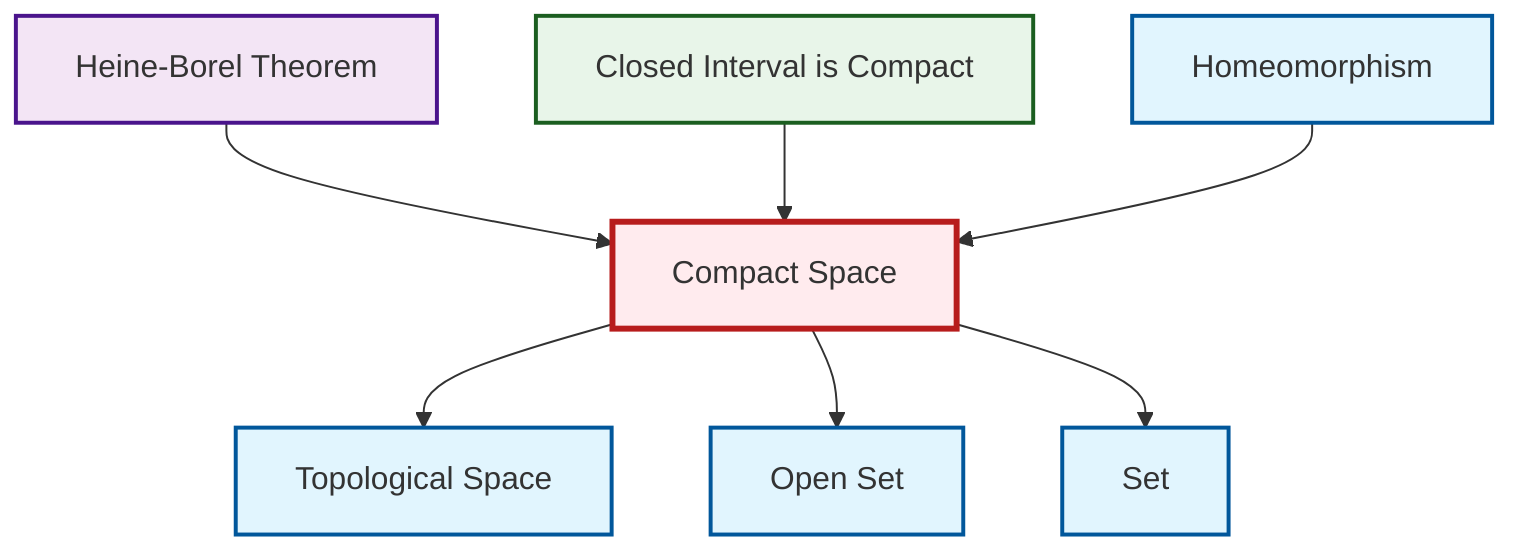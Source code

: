 graph TD
    classDef definition fill:#e1f5fe,stroke:#01579b,stroke-width:2px
    classDef theorem fill:#f3e5f5,stroke:#4a148c,stroke-width:2px
    classDef axiom fill:#fff3e0,stroke:#e65100,stroke-width:2px
    classDef example fill:#e8f5e9,stroke:#1b5e20,stroke-width:2px
    classDef current fill:#ffebee,stroke:#b71c1c,stroke-width:3px
    def-set["Set"]:::definition
    def-compact["Compact Space"]:::definition
    def-topological-space["Topological Space"]:::definition
    ex-closed-interval-compact["Closed Interval is Compact"]:::example
    def-open-set["Open Set"]:::definition
    thm-heine-borel["Heine-Borel Theorem"]:::theorem
    def-homeomorphism["Homeomorphism"]:::definition
    def-compact --> def-topological-space
    thm-heine-borel --> def-compact
    def-compact --> def-open-set
    ex-closed-interval-compact --> def-compact
    def-compact --> def-set
    def-homeomorphism --> def-compact
    class def-compact current